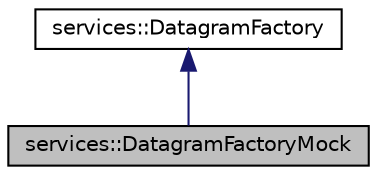 digraph "services::DatagramFactoryMock"
{
 // INTERACTIVE_SVG=YES
  edge [fontname="Helvetica",fontsize="10",labelfontname="Helvetica",labelfontsize="10"];
  node [fontname="Helvetica",fontsize="10",shape=record];
  Node0 [label="services::DatagramFactoryMock",height=0.2,width=0.4,color="black", fillcolor="grey75", style="filled", fontcolor="black"];
  Node1 -> Node0 [dir="back",color="midnightblue",fontsize="10",style="solid",fontname="Helvetica"];
  Node1 [label="services::DatagramFactory",height=0.2,width=0.4,color="black", fillcolor="white", style="filled",URL="$d7/da1/classservices_1_1_datagram_factory.html"];
}
